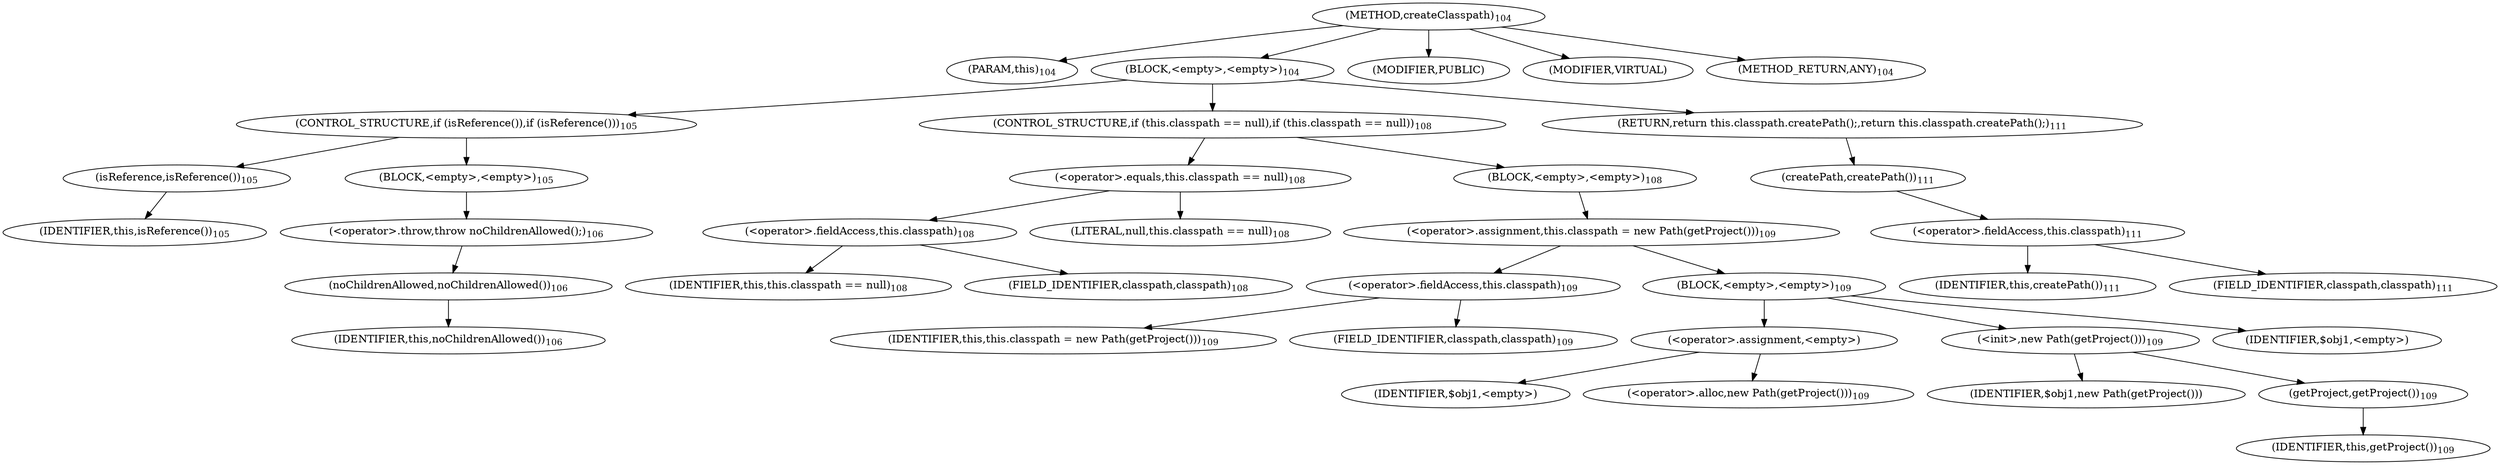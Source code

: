 digraph "createClasspath" {  
"105" [label = <(METHOD,createClasspath)<SUB>104</SUB>> ]
"12" [label = <(PARAM,this)<SUB>104</SUB>> ]
"106" [label = <(BLOCK,&lt;empty&gt;,&lt;empty&gt;)<SUB>104</SUB>> ]
"107" [label = <(CONTROL_STRUCTURE,if (isReference()),if (isReference()))<SUB>105</SUB>> ]
"108" [label = <(isReference,isReference())<SUB>105</SUB>> ]
"11" [label = <(IDENTIFIER,this,isReference())<SUB>105</SUB>> ]
"109" [label = <(BLOCK,&lt;empty&gt;,&lt;empty&gt;)<SUB>105</SUB>> ]
"110" [label = <(&lt;operator&gt;.throw,throw noChildrenAllowed();)<SUB>106</SUB>> ]
"111" [label = <(noChildrenAllowed,noChildrenAllowed())<SUB>106</SUB>> ]
"13" [label = <(IDENTIFIER,this,noChildrenAllowed())<SUB>106</SUB>> ]
"112" [label = <(CONTROL_STRUCTURE,if (this.classpath == null),if (this.classpath == null))<SUB>108</SUB>> ]
"113" [label = <(&lt;operator&gt;.equals,this.classpath == null)<SUB>108</SUB>> ]
"114" [label = <(&lt;operator&gt;.fieldAccess,this.classpath)<SUB>108</SUB>> ]
"14" [label = <(IDENTIFIER,this,this.classpath == null)<SUB>108</SUB>> ]
"115" [label = <(FIELD_IDENTIFIER,classpath,classpath)<SUB>108</SUB>> ]
"116" [label = <(LITERAL,null,this.classpath == null)<SUB>108</SUB>> ]
"117" [label = <(BLOCK,&lt;empty&gt;,&lt;empty&gt;)<SUB>108</SUB>> ]
"118" [label = <(&lt;operator&gt;.assignment,this.classpath = new Path(getProject()))<SUB>109</SUB>> ]
"119" [label = <(&lt;operator&gt;.fieldAccess,this.classpath)<SUB>109</SUB>> ]
"15" [label = <(IDENTIFIER,this,this.classpath = new Path(getProject()))<SUB>109</SUB>> ]
"120" [label = <(FIELD_IDENTIFIER,classpath,classpath)<SUB>109</SUB>> ]
"121" [label = <(BLOCK,&lt;empty&gt;,&lt;empty&gt;)<SUB>109</SUB>> ]
"122" [label = <(&lt;operator&gt;.assignment,&lt;empty&gt;)> ]
"123" [label = <(IDENTIFIER,$obj1,&lt;empty&gt;)> ]
"124" [label = <(&lt;operator&gt;.alloc,new Path(getProject()))<SUB>109</SUB>> ]
"125" [label = <(&lt;init&gt;,new Path(getProject()))<SUB>109</SUB>> ]
"126" [label = <(IDENTIFIER,$obj1,new Path(getProject()))> ]
"127" [label = <(getProject,getProject())<SUB>109</SUB>> ]
"16" [label = <(IDENTIFIER,this,getProject())<SUB>109</SUB>> ]
"128" [label = <(IDENTIFIER,$obj1,&lt;empty&gt;)> ]
"129" [label = <(RETURN,return this.classpath.createPath();,return this.classpath.createPath();)<SUB>111</SUB>> ]
"130" [label = <(createPath,createPath())<SUB>111</SUB>> ]
"131" [label = <(&lt;operator&gt;.fieldAccess,this.classpath)<SUB>111</SUB>> ]
"17" [label = <(IDENTIFIER,this,createPath())<SUB>111</SUB>> ]
"132" [label = <(FIELD_IDENTIFIER,classpath,classpath)<SUB>111</SUB>> ]
"133" [label = <(MODIFIER,PUBLIC)> ]
"134" [label = <(MODIFIER,VIRTUAL)> ]
"135" [label = <(METHOD_RETURN,ANY)<SUB>104</SUB>> ]
  "105" -> "12" 
  "105" -> "106" 
  "105" -> "133" 
  "105" -> "134" 
  "105" -> "135" 
  "106" -> "107" 
  "106" -> "112" 
  "106" -> "129" 
  "107" -> "108" 
  "107" -> "109" 
  "108" -> "11" 
  "109" -> "110" 
  "110" -> "111" 
  "111" -> "13" 
  "112" -> "113" 
  "112" -> "117" 
  "113" -> "114" 
  "113" -> "116" 
  "114" -> "14" 
  "114" -> "115" 
  "117" -> "118" 
  "118" -> "119" 
  "118" -> "121" 
  "119" -> "15" 
  "119" -> "120" 
  "121" -> "122" 
  "121" -> "125" 
  "121" -> "128" 
  "122" -> "123" 
  "122" -> "124" 
  "125" -> "126" 
  "125" -> "127" 
  "127" -> "16" 
  "129" -> "130" 
  "130" -> "131" 
  "131" -> "17" 
  "131" -> "132" 
}
